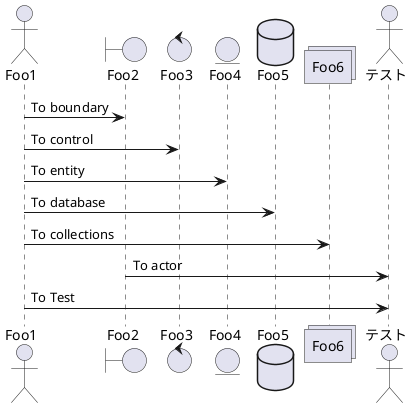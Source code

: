 @startuml
actor Foo1
boundary Foo2
control Foo3
entity Foo4
database Foo5
collections Foo6
actor テスト
Foo1 -> Foo2 : To boundary
Foo1 -> Foo3 : To control
Foo1 -> Foo4 : To entity
Foo1 -> Foo5 : To database
Foo1 -> Foo6 : To collections
Foo2 -> テスト : To actor
Foo1 -> テスト : To Test
@enduml
